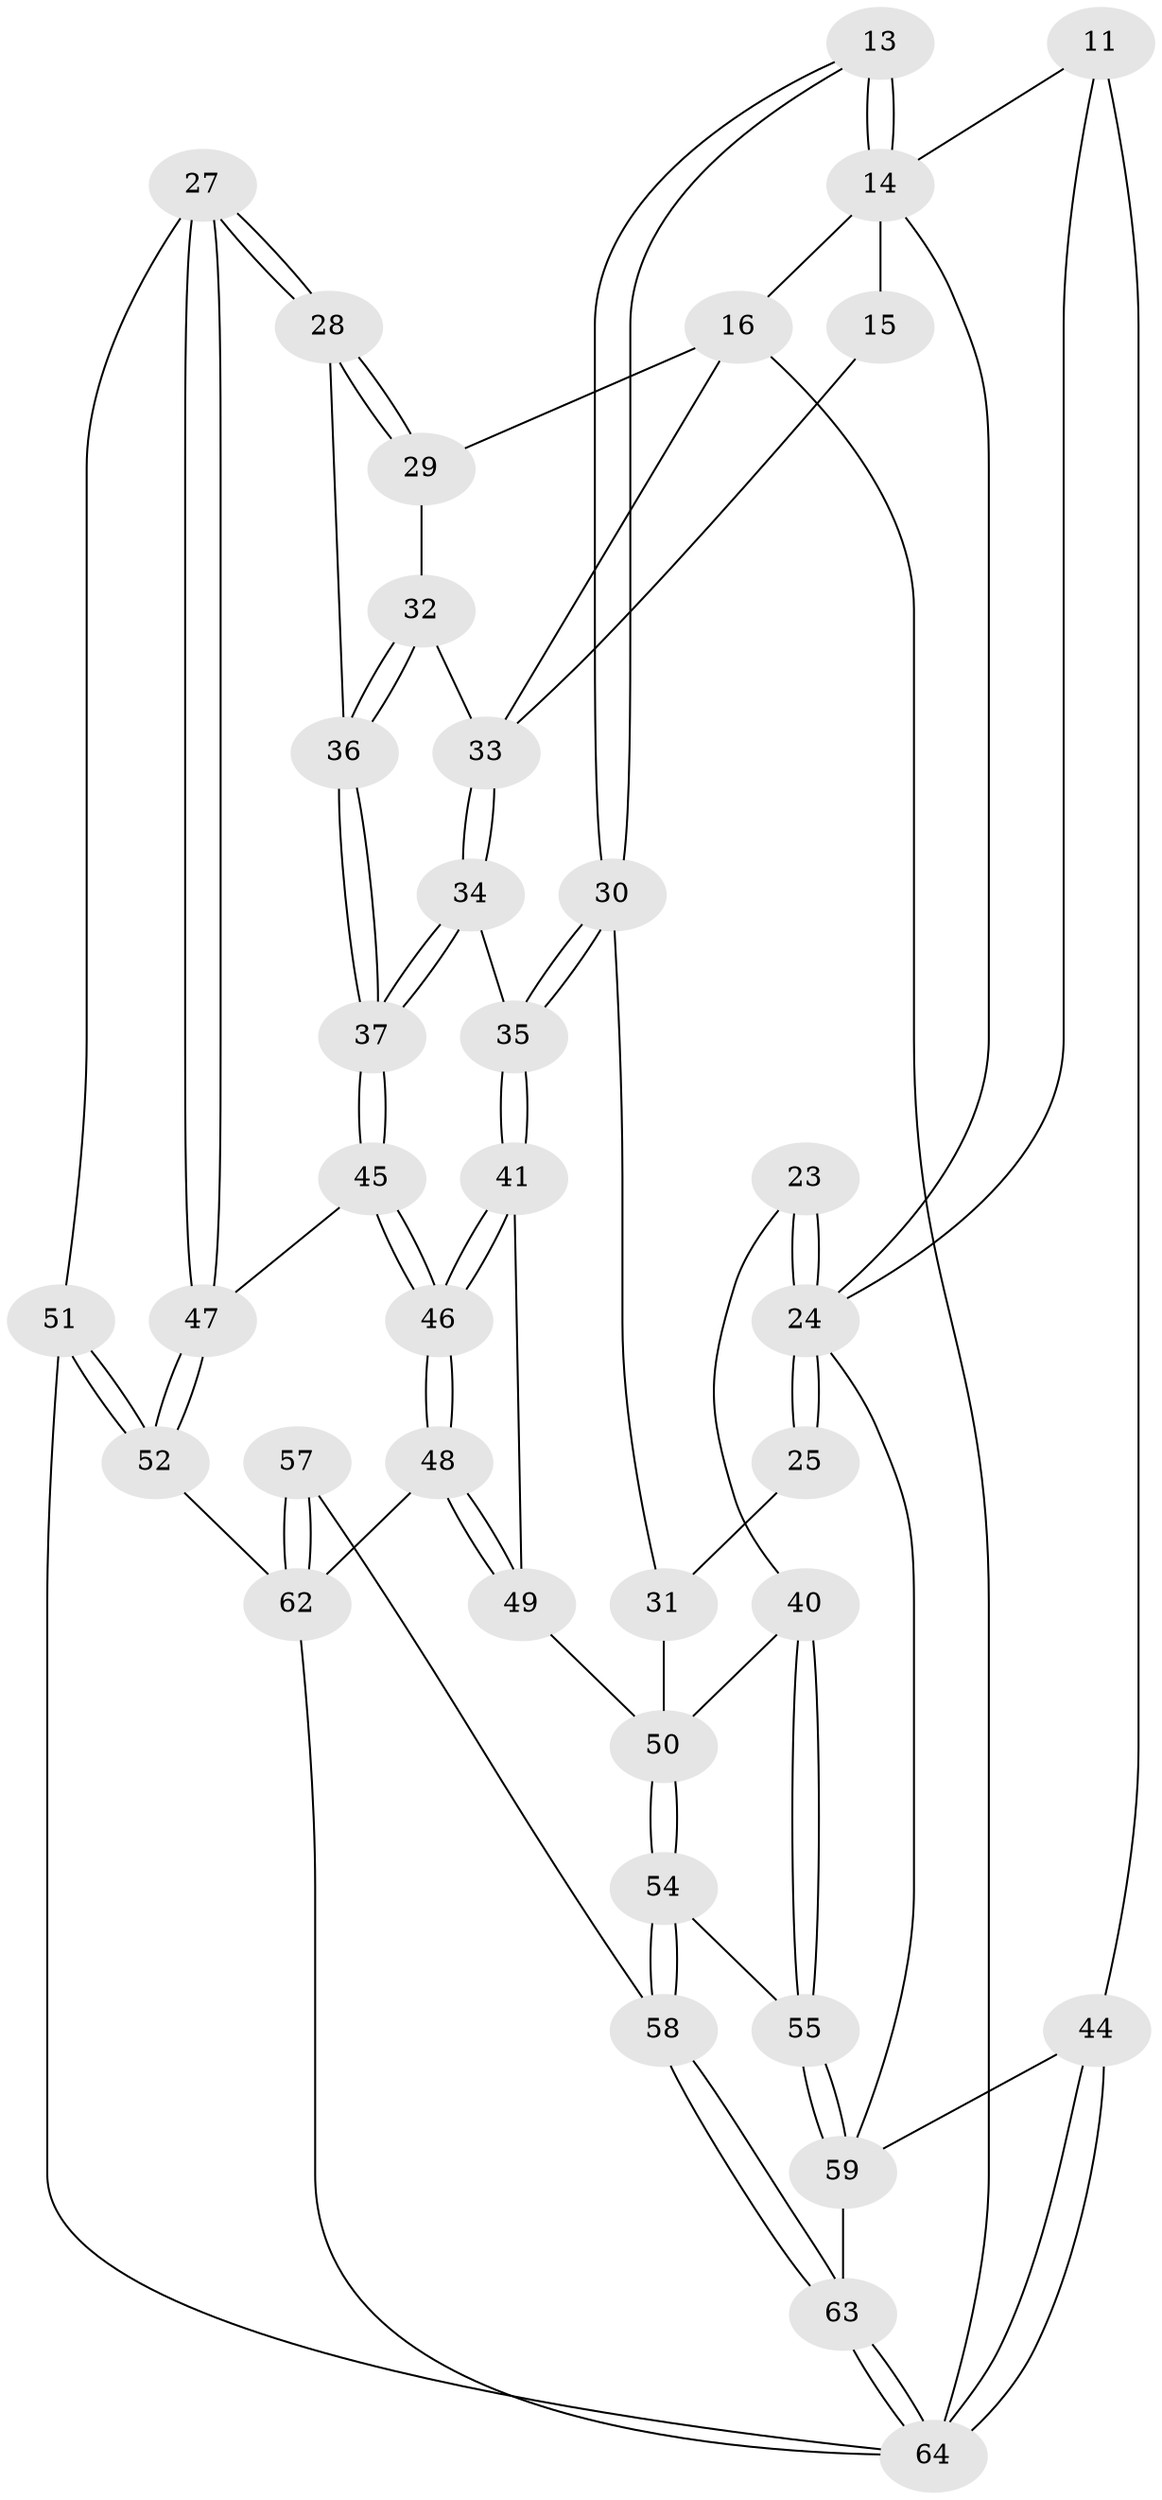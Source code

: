 // original degree distribution, {3: 0.046875, 4: 0.21875, 5: 0.515625, 6: 0.21875}
// Generated by graph-tools (version 1.1) at 2025/06/03/04/25 22:06:22]
// undirected, 38 vertices, 88 edges
graph export_dot {
graph [start="1"]
  node [color=gray90,style=filled];
  11 [pos="+0+0.1346587344554646",super="+10"];
  13 [pos="+0.42906670658566937+0.2347776256821516"];
  14 [pos="+0.3876678078399837+0.20699936271573371",super="+9+12"];
  15 [pos="+0.6071501212728561+0.2109134724926397"];
  16 [pos="+0.8080952106773202+0.1859122413094112",super="+4"];
  23 [pos="+0+0.4360418073034072"];
  24 [pos="+0.13275209929286136+0.3576014586138042",super="+21+20+22"];
  25 [pos="+0.2604337937538406+0.32560730385547854"];
  27 [pos="+1+0.39321050525373413"];
  28 [pos="+0.9951444049117633+0.3812181056990251"];
  29 [pos="+0.8716793363622584+0.28259788328345103"];
  30 [pos="+0.4079001708309128+0.2991169204611977"];
  31 [pos="+0.3987510089043273+0.3044955955471075"];
  32 [pos="+0.7191090798014618+0.3437552068556232"];
  33 [pos="+0.6479886438210712+0.259916839415972",super="+17"];
  34 [pos="+0.5755655435480634+0.41430187915998007"];
  35 [pos="+0.4839080977746688+0.4448563878971639"];
  36 [pos="+0.7568771984103877+0.43035514366449606"];
  37 [pos="+0.7113292439374079+0.5222169129989688"];
  40 [pos="+0.15312088869703763+0.5309618577334646"];
  41 [pos="+0.4721149773293408+0.4848076951492759"];
  44 [pos="+0+1",super="+6"];
  45 [pos="+0.7095061903678768+0.6173810952695137"];
  46 [pos="+0.6186507040580659+0.6650209002057502"];
  47 [pos="+0.8035910430418413+0.6494052211796595"];
  48 [pos="+0.5926159882703218+0.7021734263599677"];
  49 [pos="+0.40879857445076007+0.5982943999615816",super="+42"];
  50 [pos="+0.37612971393740974+0.6151034228005369",super="+39+38"];
  51 [pos="+1+0.9764249157679445",super="+26"];
  52 [pos="+0.91806412805133+0.7779513899752044"];
  54 [pos="+0.38495100131831045+0.7995122698596764"];
  55 [pos="+0.2235499353590716+0.7216020635420718"];
  57 [pos="+0.5457644234742425+0.7954638665025277"];
  58 [pos="+0.42327044060502733+0.8370695436285425"];
  59 [pos="+0.10326422491623846+0.8548468659568725",super="+43"];
  62 [pos="+0.701117020986287+1",super="+60+56"];
  63 [pos="+0.3681896294294824+0.9626948331845486"];
  64 [pos="+0.3443504956714195+1",super="+61+53"];
  11 -- 44 [weight=2];
  11 -- 24;
  11 -- 14;
  13 -- 14 [weight=2];
  13 -- 14;
  13 -- 30;
  13 -- 30;
  14 -- 24;
  14 -- 16;
  14 -- 15 [weight=2];
  15 -- 33;
  16 -- 29;
  16 -- 33;
  16 -- 64;
  23 -- 24 [weight=2];
  23 -- 24;
  23 -- 40;
  24 -- 25 [weight=2];
  24 -- 25;
  24 -- 59;
  25 -- 31;
  27 -- 28;
  27 -- 28;
  27 -- 47;
  27 -- 47;
  27 -- 51;
  28 -- 29;
  28 -- 29;
  28 -- 36;
  29 -- 32;
  30 -- 31;
  30 -- 35;
  30 -- 35;
  31 -- 50;
  32 -- 33;
  32 -- 36;
  32 -- 36;
  33 -- 34;
  33 -- 34;
  34 -- 35;
  34 -- 37;
  34 -- 37;
  35 -- 41;
  35 -- 41;
  36 -- 37;
  36 -- 37;
  37 -- 45;
  37 -- 45;
  40 -- 55;
  40 -- 55;
  40 -- 50;
  41 -- 46;
  41 -- 46;
  41 -- 49;
  44 -- 64 [weight=3];
  44 -- 64;
  44 -- 59;
  45 -- 46;
  45 -- 46;
  45 -- 47;
  46 -- 48;
  46 -- 48;
  47 -- 52;
  47 -- 52;
  48 -- 49;
  48 -- 49;
  48 -- 62;
  49 -- 50 [weight=2];
  50 -- 54;
  50 -- 54;
  51 -- 52;
  51 -- 52;
  51 -- 64 [weight=2];
  52 -- 62;
  54 -- 55;
  54 -- 58;
  54 -- 58;
  55 -- 59;
  55 -- 59;
  57 -- 58;
  57 -- 62 [weight=2];
  57 -- 62;
  58 -- 63;
  58 -- 63;
  59 -- 63;
  62 -- 64;
  63 -- 64;
  63 -- 64;
}
